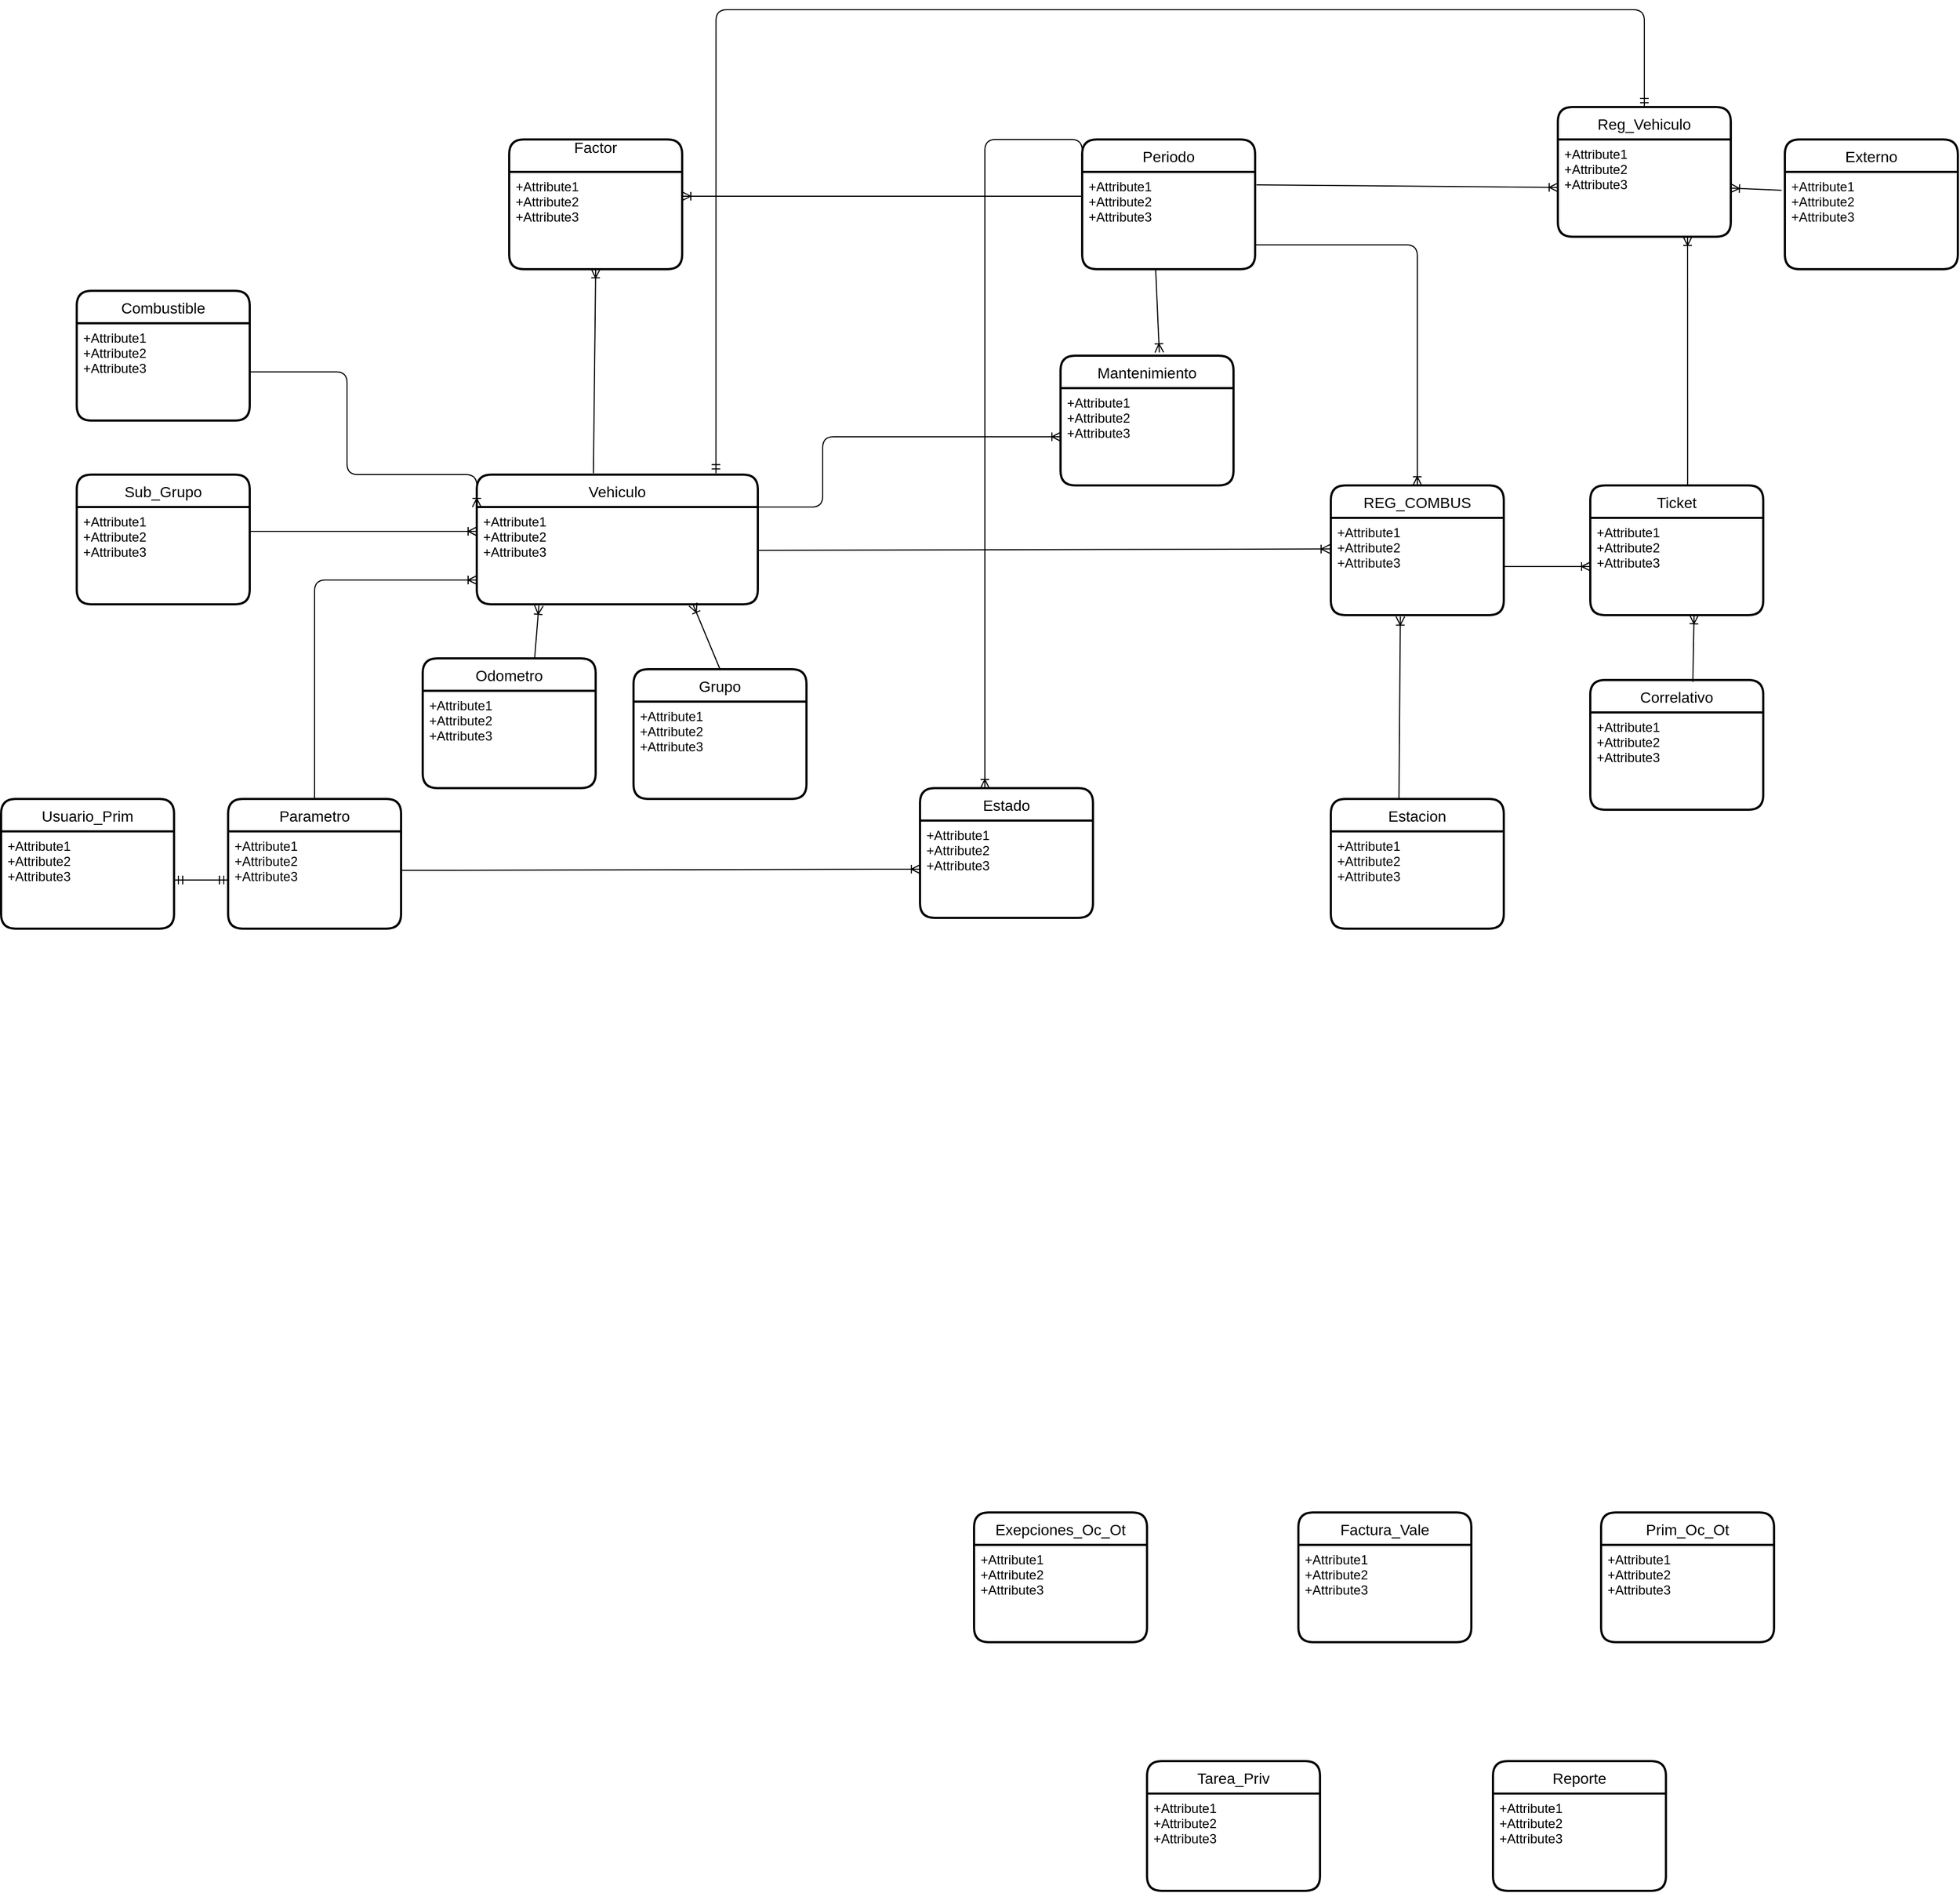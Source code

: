 <mxfile version="14.2.7" type="github">
  <diagram id="R2lEEEUBdFMjLlhIrx00" name="Page-1">
    <mxGraphModel dx="2512" dy="801" grid="1" gridSize="10" guides="1" tooltips="1" connect="1" arrows="1" fold="1" page="1" pageScale="1" pageWidth="850" pageHeight="1100" math="0" shadow="0" extFonts="Permanent Marker^https://fonts.googleapis.com/css?family=Permanent+Marker">
      <root>
        <mxCell id="0" />
        <mxCell id="1" parent="0" />
        <mxCell id="AUY6neWYd6_EHcUav7Q5-1" value="Vehiculo" style="swimlane;childLayout=stackLayout;horizontal=1;startSize=30;horizontalStack=0;rounded=1;fontSize=14;fontStyle=0;strokeWidth=2;resizeParent=0;resizeLast=1;shadow=0;dashed=0;align=center;" parent="1" vertex="1">
          <mxGeometry x="-320" y="610" width="260" height="120" as="geometry" />
        </mxCell>
        <mxCell id="AUY6neWYd6_EHcUav7Q5-2" value="+Attribute1&#xa;+Attribute2&#xa;+Attribute3" style="align=left;strokeColor=none;fillColor=none;spacingLeft=4;fontSize=12;verticalAlign=top;resizable=0;rotatable=0;part=1;" parent="AUY6neWYd6_EHcUav7Q5-1" vertex="1">
          <mxGeometry y="30" width="260" height="90" as="geometry" />
        </mxCell>
        <mxCell id="AUY6neWYd6_EHcUav7Q5-3" value="" style="fontSize=12;html=1;endArrow=ERoneToMany;entryX=0.5;entryY=1;entryDx=0;entryDy=0;exitX=0.415;exitY=-0.011;exitDx=0;exitDy=0;exitPerimeter=0;" parent="1" source="AUY6neWYd6_EHcUav7Q5-1" target="AUY6neWYd6_EHcUav7Q5-5" edge="1">
          <mxGeometry width="100" height="100" relative="1" as="geometry">
            <mxPoint x="-250" y="600" as="sourcePoint" />
            <mxPoint x="-160" y="350" as="targetPoint" />
          </mxGeometry>
        </mxCell>
        <mxCell id="AUY6neWYd6_EHcUav7Q5-4" value="Factor&#xa;" style="swimlane;childLayout=stackLayout;horizontal=1;startSize=30;horizontalStack=0;rounded=1;fontSize=14;fontStyle=0;strokeWidth=2;resizeParent=0;resizeLast=1;shadow=0;dashed=0;align=center;" parent="1" vertex="1">
          <mxGeometry x="-290" y="300" width="160" height="120" as="geometry" />
        </mxCell>
        <mxCell id="AUY6neWYd6_EHcUav7Q5-5" value="+Attribute1&#xa;+Attribute2&#xa;+Attribute3" style="align=left;strokeColor=none;fillColor=none;spacingLeft=4;fontSize=12;verticalAlign=top;resizable=0;rotatable=0;part=1;" parent="AUY6neWYd6_EHcUav7Q5-4" vertex="1">
          <mxGeometry y="30" width="160" height="90" as="geometry" />
        </mxCell>
        <mxCell id="AUY6neWYd6_EHcUav7Q5-6" value="Combustible" style="swimlane;childLayout=stackLayout;horizontal=1;startSize=30;horizontalStack=0;rounded=1;fontSize=14;fontStyle=0;strokeWidth=2;resizeParent=0;resizeLast=1;shadow=0;dashed=0;align=center;" parent="1" vertex="1">
          <mxGeometry x="-690" y="440" width="160" height="120" as="geometry" />
        </mxCell>
        <mxCell id="AUY6neWYd6_EHcUav7Q5-7" value="+Attribute1&#xa;+Attribute2&#xa;+Attribute3" style="align=left;strokeColor=none;fillColor=none;spacingLeft=4;fontSize=12;verticalAlign=top;resizable=0;rotatable=0;part=1;" parent="AUY6neWYd6_EHcUav7Q5-6" vertex="1">
          <mxGeometry y="30" width="160" height="90" as="geometry" />
        </mxCell>
        <mxCell id="AUY6neWYd6_EHcUav7Q5-12" value="Parametro" style="swimlane;childLayout=stackLayout;horizontal=1;startSize=30;horizontalStack=0;rounded=1;fontSize=14;fontStyle=0;strokeWidth=2;resizeParent=0;resizeLast=1;shadow=0;dashed=0;align=center;" parent="1" vertex="1">
          <mxGeometry x="-550" y="910" width="160" height="120" as="geometry" />
        </mxCell>
        <mxCell id="AUY6neWYd6_EHcUav7Q5-13" value="+Attribute1&#xa;+Attribute2&#xa;+Attribute3" style="align=left;strokeColor=none;fillColor=none;spacingLeft=4;fontSize=12;verticalAlign=top;resizable=0;rotatable=0;part=1;" parent="AUY6neWYd6_EHcUav7Q5-12" vertex="1">
          <mxGeometry y="30" width="160" height="90" as="geometry" />
        </mxCell>
        <mxCell id="AUY6neWYd6_EHcUav7Q5-15" value="Odometro" style="swimlane;childLayout=stackLayout;horizontal=1;startSize=30;horizontalStack=0;rounded=1;fontSize=14;fontStyle=0;strokeWidth=2;resizeParent=0;resizeLast=1;shadow=0;dashed=0;align=center;" parent="1" vertex="1">
          <mxGeometry x="-370" y="780" width="160" height="120" as="geometry" />
        </mxCell>
        <mxCell id="AUY6neWYd6_EHcUav7Q5-16" value="+Attribute1&#xa;+Attribute2&#xa;+Attribute3" style="align=left;strokeColor=none;fillColor=none;spacingLeft=4;fontSize=12;verticalAlign=top;resizable=0;rotatable=0;part=1;" parent="AUY6neWYd6_EHcUav7Q5-15" vertex="1">
          <mxGeometry y="30" width="160" height="90" as="geometry" />
        </mxCell>
        <mxCell id="AUY6neWYd6_EHcUav7Q5-18" value="Grupo" style="swimlane;childLayout=stackLayout;horizontal=1;startSize=30;horizontalStack=0;rounded=1;fontSize=14;fontStyle=0;strokeWidth=2;resizeParent=0;resizeLast=1;shadow=0;dashed=0;align=center;" parent="1" vertex="1">
          <mxGeometry x="-175" y="790" width="160" height="120" as="geometry" />
        </mxCell>
        <mxCell id="AUY6neWYd6_EHcUav7Q5-19" value="+Attribute1&#xa;+Attribute2&#xa;+Attribute3" style="align=left;strokeColor=none;fillColor=none;spacingLeft=4;fontSize=12;verticalAlign=top;resizable=0;rotatable=0;part=1;" parent="AUY6neWYd6_EHcUav7Q5-18" vertex="1">
          <mxGeometry y="30" width="160" height="90" as="geometry" />
        </mxCell>
        <mxCell id="AUY6neWYd6_EHcUav7Q5-20" value="" style="fontSize=12;html=1;endArrow=ERoneToMany;exitX=0.5;exitY=0;exitDx=0;exitDy=0;" parent="1" source="AUY6neWYd6_EHcUav7Q5-18" edge="1">
          <mxGeometry width="100" height="100" relative="1" as="geometry">
            <mxPoint x="-95" y="720" as="sourcePoint" />
            <mxPoint x="-120" y="730" as="targetPoint" />
          </mxGeometry>
        </mxCell>
        <mxCell id="AUY6neWYd6_EHcUav7Q5-24" value="" style="edgeStyle=orthogonalEdgeStyle;fontSize=12;html=1;endArrow=ERoneToMany;exitX=1;exitY=0.25;exitDx=0;exitDy=0;entryX=0;entryY=0.5;entryDx=0;entryDy=0;" parent="1" source="AUY6neWYd6_EHcUav7Q5-1" target="AUY6neWYd6_EHcUav7Q5-28" edge="1">
          <mxGeometry width="100" height="100" relative="1" as="geometry">
            <mxPoint x="10" y="630" as="sourcePoint" />
            <mxPoint x="166.96" y="526" as="targetPoint" />
            <Array as="points">
              <mxPoint y="640" />
              <mxPoint y="575" />
            </Array>
          </mxGeometry>
        </mxCell>
        <mxCell id="AUY6neWYd6_EHcUav7Q5-27" value="Mantenimiento" style="swimlane;childLayout=stackLayout;horizontal=1;startSize=30;horizontalStack=0;rounded=1;fontSize=14;fontStyle=0;strokeWidth=2;resizeParent=0;resizeLast=1;shadow=0;dashed=0;align=center;" parent="1" vertex="1">
          <mxGeometry x="220" y="500" width="160" height="120" as="geometry" />
        </mxCell>
        <mxCell id="AUY6neWYd6_EHcUav7Q5-28" value="+Attribute1&#xa;+Attribute2&#xa;+Attribute3" style="align=left;strokeColor=none;fillColor=none;spacingLeft=4;fontSize=12;verticalAlign=top;resizable=0;rotatable=0;part=1;" parent="AUY6neWYd6_EHcUav7Q5-27" vertex="1">
          <mxGeometry y="30" width="160" height="90" as="geometry" />
        </mxCell>
        <mxCell id="AUY6neWYd6_EHcUav7Q5-29" value="Periodo" style="swimlane;childLayout=stackLayout;horizontal=1;startSize=30;horizontalStack=0;rounded=1;fontSize=14;fontStyle=0;strokeWidth=2;resizeParent=0;resizeLast=1;shadow=0;dashed=0;align=center;" parent="1" vertex="1">
          <mxGeometry x="240" y="300" width="160" height="120" as="geometry" />
        </mxCell>
        <mxCell id="AUY6neWYd6_EHcUav7Q5-30" value="+Attribute1&#xa;+Attribute2&#xa;+Attribute3" style="align=left;strokeColor=none;fillColor=none;spacingLeft=4;fontSize=12;verticalAlign=top;resizable=0;rotatable=0;part=1;" parent="AUY6neWYd6_EHcUav7Q5-29" vertex="1">
          <mxGeometry y="30" width="160" height="90" as="geometry" />
        </mxCell>
        <mxCell id="AUY6neWYd6_EHcUav7Q5-31" value="" style="fontSize=12;html=1;endArrow=ERoneToMany;entryX=1;entryY=0.25;entryDx=0;entryDy=0;exitX=0;exitY=0.25;exitDx=0;exitDy=0;" parent="1" source="AUY6neWYd6_EHcUav7Q5-30" target="AUY6neWYd6_EHcUav7Q5-5" edge="1">
          <mxGeometry width="100" height="100" relative="1" as="geometry">
            <mxPoint x="190" y="323" as="sourcePoint" />
            <mxPoint x="-130" y="260" as="targetPoint" />
          </mxGeometry>
        </mxCell>
        <mxCell id="AUY6neWYd6_EHcUav7Q5-33" value="" style="fontSize=12;html=1;endArrow=ERoneToMany;entryX=0.571;entryY=-0.025;entryDx=0;entryDy=0;entryPerimeter=0;exitX=0.425;exitY=1.004;exitDx=0;exitDy=0;exitPerimeter=0;" parent="1" source="AUY6neWYd6_EHcUav7Q5-30" target="AUY6neWYd6_EHcUav7Q5-27" edge="1">
          <mxGeometry width="100" height="100" relative="1" as="geometry">
            <mxPoint x="301" y="420" as="sourcePoint" />
            <mxPoint x="490" y="270" as="targetPoint" />
          </mxGeometry>
        </mxCell>
        <mxCell id="AUY6neWYd6_EHcUav7Q5-34" value="REG_COMBUS" style="swimlane;childLayout=stackLayout;horizontal=1;startSize=30;horizontalStack=0;rounded=1;fontSize=14;fontStyle=0;strokeWidth=2;resizeParent=0;resizeLast=1;shadow=0;dashed=0;align=center;" parent="1" vertex="1">
          <mxGeometry x="470" y="620" width="160" height="120" as="geometry" />
        </mxCell>
        <mxCell id="AUY6neWYd6_EHcUav7Q5-35" value="+Attribute1&#xa;+Attribute2&#xa;+Attribute3" style="align=left;strokeColor=none;fillColor=none;spacingLeft=4;fontSize=12;verticalAlign=top;resizable=0;rotatable=0;part=1;" parent="AUY6neWYd6_EHcUav7Q5-34" vertex="1">
          <mxGeometry y="30" width="160" height="90" as="geometry" />
        </mxCell>
        <mxCell id="AUY6neWYd6_EHcUav7Q5-36" value="" style="fontSize=12;html=1;endArrow=ERoneToMany;entryX=-0.006;entryY=0.32;entryDx=0;entryDy=0;entryPerimeter=0;" parent="1" target="AUY6neWYd6_EHcUav7Q5-35" edge="1">
          <mxGeometry width="100" height="100" relative="1" as="geometry">
            <mxPoint x="-60" y="680" as="sourcePoint" />
            <mxPoint x="460" y="670" as="targetPoint" />
          </mxGeometry>
        </mxCell>
        <mxCell id="AUY6neWYd6_EHcUav7Q5-37" value="" style="fontSize=12;html=1;endArrow=ERoneToMany;edgeStyle=orthogonalEdgeStyle;entryX=0.5;entryY=0;entryDx=0;entryDy=0;exitX=1;exitY=0.75;exitDx=0;exitDy=0;" parent="1" source="AUY6neWYd6_EHcUav7Q5-30" target="AUY6neWYd6_EHcUav7Q5-34" edge="1">
          <mxGeometry width="100" height="100" relative="1" as="geometry">
            <mxPoint x="330" y="270" as="sourcePoint" />
            <mxPoint x="140" y="410" as="targetPoint" />
          </mxGeometry>
        </mxCell>
        <mxCell id="AUY6neWYd6_EHcUav7Q5-38" value="Estacion" style="swimlane;childLayout=stackLayout;horizontal=1;startSize=30;horizontalStack=0;rounded=1;fontSize=14;fontStyle=0;strokeWidth=2;resizeParent=0;resizeLast=1;shadow=0;dashed=0;align=center;" parent="1" vertex="1">
          <mxGeometry x="470" y="910" width="160" height="120" as="geometry" />
        </mxCell>
        <mxCell id="AUY6neWYd6_EHcUav7Q5-39" value="+Attribute1&#xa;+Attribute2&#xa;+Attribute3" style="align=left;strokeColor=none;fillColor=none;spacingLeft=4;fontSize=12;verticalAlign=top;resizable=0;rotatable=0;part=1;" parent="AUY6neWYd6_EHcUav7Q5-38" vertex="1">
          <mxGeometry y="30" width="160" height="90" as="geometry" />
        </mxCell>
        <mxCell id="AUY6neWYd6_EHcUav7Q5-40" value="" style="fontSize=12;html=1;endArrow=ERoneToMany;entryX=0.402;entryY=1.014;entryDx=0;entryDy=0;entryPerimeter=0;exitX=0.394;exitY=0.005;exitDx=0;exitDy=0;exitPerimeter=0;" parent="1" source="AUY6neWYd6_EHcUav7Q5-38" target="AUY6neWYd6_EHcUav7Q5-35" edge="1">
          <mxGeometry width="100" height="100" relative="1" as="geometry">
            <mxPoint x="250" y="850" as="sourcePoint" />
            <mxPoint x="350" y="750" as="targetPoint" />
          </mxGeometry>
        </mxCell>
        <mxCell id="AUY6neWYd6_EHcUav7Q5-41" value="" style="fontSize=12;html=1;endArrow=ERoneToMany;entryX=0;entryY=0.75;entryDx=0;entryDy=0;edgeStyle=orthogonalEdgeStyle;exitX=0.5;exitY=0;exitDx=0;exitDy=0;" parent="1" source="AUY6neWYd6_EHcUav7Q5-12" target="AUY6neWYd6_EHcUav7Q5-2" edge="1">
          <mxGeometry width="100" height="100" relative="1" as="geometry">
            <mxPoint x="-420" y="950" as="sourcePoint" />
            <mxPoint x="-80" y="880" as="targetPoint" />
          </mxGeometry>
        </mxCell>
        <mxCell id="AUY6neWYd6_EHcUav7Q5-42" value="Usuario_Prim" style="swimlane;childLayout=stackLayout;horizontal=1;startSize=30;horizontalStack=0;rounded=1;fontSize=14;fontStyle=0;strokeWidth=2;resizeParent=0;resizeLast=1;shadow=0;dashed=0;align=center;" parent="1" vertex="1">
          <mxGeometry x="-760" y="910" width="160" height="120" as="geometry" />
        </mxCell>
        <mxCell id="AUY6neWYd6_EHcUav7Q5-43" value="+Attribute1&#xa;+Attribute2&#xa;+Attribute3" style="align=left;strokeColor=none;fillColor=none;spacingLeft=4;fontSize=12;verticalAlign=top;resizable=0;rotatable=0;part=1;" parent="AUY6neWYd6_EHcUav7Q5-42" vertex="1">
          <mxGeometry y="30" width="160" height="90" as="geometry" />
        </mxCell>
        <mxCell id="AUY6neWYd6_EHcUav7Q5-46" value="" style="fontSize=12;html=1;endArrow=ERmandOne;startArrow=ERmandOne;entryX=0;entryY=0.5;entryDx=0;entryDy=0;exitX=1;exitY=0.5;exitDx=0;exitDy=0;" parent="1" target="AUY6neWYd6_EHcUav7Q5-13" edge="1" source="AUY6neWYd6_EHcUav7Q5-43">
          <mxGeometry width="100" height="100" relative="1" as="geometry">
            <mxPoint x="-580" y="1540" as="sourcePoint" />
            <mxPoint x="-60" y="1370" as="targetPoint" />
          </mxGeometry>
        </mxCell>
        <mxCell id="AUY6neWYd6_EHcUav7Q5-47" value="Estado" style="swimlane;childLayout=stackLayout;horizontal=1;startSize=30;horizontalStack=0;rounded=1;fontSize=14;fontStyle=0;strokeWidth=2;resizeParent=0;resizeLast=1;shadow=0;dashed=0;align=center;" parent="1" vertex="1">
          <mxGeometry x="90" y="900" width="160" height="120" as="geometry" />
        </mxCell>
        <mxCell id="AUY6neWYd6_EHcUav7Q5-48" value="+Attribute1&#xa;+Attribute2&#xa;+Attribute3" style="align=left;strokeColor=none;fillColor=none;spacingLeft=4;fontSize=12;verticalAlign=top;resizable=0;rotatable=0;part=1;" parent="AUY6neWYd6_EHcUav7Q5-47" vertex="1">
          <mxGeometry y="30" width="160" height="90" as="geometry" />
        </mxCell>
        <mxCell id="AUY6neWYd6_EHcUav7Q5-51" value="" style="edgeStyle=entityRelationEdgeStyle;fontSize=12;html=1;endArrow=ERoneToMany;exitX=1.006;exitY=0.4;exitDx=0;exitDy=0;exitPerimeter=0;" parent="1" source="AUY6neWYd6_EHcUav7Q5-13" target="AUY6neWYd6_EHcUav7Q5-48" edge="1">
          <mxGeometry width="100" height="100" relative="1" as="geometry">
            <mxPoint x="-320" y="1420" as="sourcePoint" />
            <mxPoint x="-220" y="1320" as="targetPoint" />
          </mxGeometry>
        </mxCell>
        <mxCell id="AUY6neWYd6_EHcUav7Q5-53" value="Sub_Grupo" style="swimlane;childLayout=stackLayout;horizontal=1;startSize=30;horizontalStack=0;rounded=1;fontSize=14;fontStyle=0;strokeWidth=2;resizeParent=0;resizeLast=1;shadow=0;dashed=0;align=center;" parent="1" vertex="1">
          <mxGeometry x="-690" y="610" width="160" height="120" as="geometry" />
        </mxCell>
        <mxCell id="AUY6neWYd6_EHcUav7Q5-54" value="+Attribute1&#xa;+Attribute2&#xa;+Attribute3" style="align=left;strokeColor=none;fillColor=none;spacingLeft=4;fontSize=12;verticalAlign=top;resizable=0;rotatable=0;part=1;" parent="AUY6neWYd6_EHcUav7Q5-53" vertex="1">
          <mxGeometry y="30" width="160" height="90" as="geometry" />
        </mxCell>
        <mxCell id="AUY6neWYd6_EHcUav7Q5-55" value="" style="fontSize=12;html=1;endArrow=ERoneToMany;entryX=0;entryY=0.25;entryDx=0;entryDy=0;exitX=1;exitY=0.25;exitDx=0;exitDy=0;" parent="1" target="AUY6neWYd6_EHcUav7Q5-2" edge="1" source="AUY6neWYd6_EHcUav7Q5-54">
          <mxGeometry width="100" height="100" relative="1" as="geometry">
            <mxPoint x="-740" y="663" as="sourcePoint" />
            <mxPoint x="-460" y="530" as="targetPoint" />
          </mxGeometry>
        </mxCell>
        <mxCell id="AUY6neWYd6_EHcUav7Q5-56" value="" style="edgeStyle=orthogonalEdgeStyle;fontSize=12;html=1;endArrow=ERoneToMany;entryX=0;entryY=0;entryDx=0;entryDy=0;exitX=1;exitY=0.5;exitDx=0;exitDy=0;" parent="1" target="AUY6neWYd6_EHcUav7Q5-2" edge="1" source="AUY6neWYd6_EHcUav7Q5-7">
          <mxGeometry width="100" height="100" relative="1" as="geometry">
            <mxPoint x="-560" y="395" as="sourcePoint" />
            <mxPoint x="-430" y="520" as="targetPoint" />
            <Array as="points">
              <mxPoint x="-440" y="515" />
              <mxPoint x="-440" y="610" />
              <mxPoint x="-320" y="610" />
            </Array>
          </mxGeometry>
        </mxCell>
        <mxCell id="AUY6neWYd6_EHcUav7Q5-57" value="Ticket" style="swimlane;childLayout=stackLayout;horizontal=1;startSize=30;horizontalStack=0;rounded=1;fontSize=14;fontStyle=0;strokeWidth=2;resizeParent=0;resizeLast=1;shadow=0;dashed=0;align=center;" parent="1" vertex="1">
          <mxGeometry x="710" y="620" width="160" height="120" as="geometry" />
        </mxCell>
        <mxCell id="AUY6neWYd6_EHcUav7Q5-58" value="+Attribute1&#xa;+Attribute2&#xa;+Attribute3" style="align=left;strokeColor=none;fillColor=none;spacingLeft=4;fontSize=12;verticalAlign=top;resizable=0;rotatable=0;part=1;" parent="AUY6neWYd6_EHcUav7Q5-57" vertex="1">
          <mxGeometry y="30" width="160" height="90" as="geometry" />
        </mxCell>
        <mxCell id="AUY6neWYd6_EHcUav7Q5-61" value="" style="fontSize=12;html=1;endArrow=ERoneToMany;entryX=0;entryY=0.5;entryDx=0;entryDy=0;exitX=1;exitY=0.5;exitDx=0;exitDy=0;" parent="1" source="AUY6neWYd6_EHcUav7Q5-35" target="AUY6neWYd6_EHcUav7Q5-58" edge="1">
          <mxGeometry width="100" height="100" relative="1" as="geometry">
            <mxPoint x="655" y="790" as="sourcePoint" />
            <mxPoint x="755" y="690" as="targetPoint" />
          </mxGeometry>
        </mxCell>
        <mxCell id="AUY6neWYd6_EHcUav7Q5-62" value="Reg_Vehiculo" style="swimlane;childLayout=stackLayout;horizontal=1;startSize=30;horizontalStack=0;rounded=1;fontSize=14;fontStyle=0;strokeWidth=2;resizeParent=0;resizeLast=1;shadow=0;dashed=0;align=center;" parent="1" vertex="1">
          <mxGeometry x="680" y="270" width="160" height="120" as="geometry" />
        </mxCell>
        <mxCell id="AUY6neWYd6_EHcUav7Q5-63" value="+Attribute1&#xa;+Attribute2&#xa;+Attribute3" style="align=left;strokeColor=none;fillColor=none;spacingLeft=4;fontSize=12;verticalAlign=top;resizable=0;rotatable=0;part=1;" parent="AUY6neWYd6_EHcUav7Q5-62" vertex="1">
          <mxGeometry y="30" width="160" height="90" as="geometry" />
        </mxCell>
        <mxCell id="AUY6neWYd6_EHcUav7Q5-64" value="" style="fontSize=12;html=1;endArrow=ERoneToMany;exitX=1.008;exitY=0.133;exitDx=0;exitDy=0;exitPerimeter=0;" parent="1" source="AUY6neWYd6_EHcUav7Q5-30" target="AUY6neWYd6_EHcUav7Q5-63" edge="1">
          <mxGeometry width="100" height="100" relative="1" as="geometry">
            <mxPoint x="560" y="340" as="sourcePoint" />
            <mxPoint x="790" y="274" as="targetPoint" />
          </mxGeometry>
        </mxCell>
        <mxCell id="AUY6neWYd6_EHcUav7Q5-65" value="" style="fontSize=12;html=1;endArrow=ERoneToMany;entryX=0.75;entryY=1;entryDx=0;entryDy=0;exitX=0.563;exitY=-0.008;exitDx=0;exitDy=0;exitPerimeter=0;" parent="1" source="AUY6neWYd6_EHcUav7Q5-57" target="AUY6neWYd6_EHcUav7Q5-63" edge="1">
          <mxGeometry width="100" height="100" relative="1" as="geometry">
            <mxPoint x="910" y="590" as="sourcePoint" />
            <mxPoint x="1020" y="330" as="targetPoint" />
          </mxGeometry>
        </mxCell>
        <mxCell id="AUY6neWYd6_EHcUav7Q5-66" value="Correlativo" style="swimlane;childLayout=stackLayout;horizontal=1;startSize=30;horizontalStack=0;rounded=1;fontSize=14;fontStyle=0;strokeWidth=2;resizeParent=0;resizeLast=1;shadow=0;dashed=0;align=center;" parent="1" vertex="1">
          <mxGeometry x="710" y="800" width="160" height="120" as="geometry" />
        </mxCell>
        <mxCell id="AUY6neWYd6_EHcUav7Q5-67" value="+Attribute1&#xa;+Attribute2&#xa;+Attribute3" style="align=left;strokeColor=none;fillColor=none;spacingLeft=4;fontSize=12;verticalAlign=top;resizable=0;rotatable=0;part=1;" parent="AUY6neWYd6_EHcUav7Q5-66" vertex="1">
          <mxGeometry y="30" width="160" height="90" as="geometry" />
        </mxCell>
        <mxCell id="AUY6neWYd6_EHcUav7Q5-69" value="" style="fontSize=12;html=1;endArrow=ERoneToMany;entryX=0.6;entryY=1;entryDx=0;entryDy=0;entryPerimeter=0;exitX=0.593;exitY=0.015;exitDx=0;exitDy=0;exitPerimeter=0;" parent="1" source="AUY6neWYd6_EHcUav7Q5-66" target="AUY6neWYd6_EHcUav7Q5-58" edge="1">
          <mxGeometry width="100" height="100" relative="1" as="geometry">
            <mxPoint x="916" y="910" as="sourcePoint" />
            <mxPoint x="1020" y="830" as="targetPoint" />
          </mxGeometry>
        </mxCell>
        <mxCell id="AUY6neWYd6_EHcUav7Q5-70" value="Externo" style="swimlane;childLayout=stackLayout;horizontal=1;startSize=30;horizontalStack=0;rounded=1;fontSize=14;fontStyle=0;strokeWidth=2;resizeParent=0;resizeLast=1;shadow=0;dashed=0;align=center;" parent="1" vertex="1">
          <mxGeometry x="890" y="300" width="160" height="120" as="geometry" />
        </mxCell>
        <mxCell id="AUY6neWYd6_EHcUav7Q5-71" value="+Attribute1&#xa;+Attribute2&#xa;+Attribute3" style="align=left;strokeColor=none;fillColor=none;spacingLeft=4;fontSize=12;verticalAlign=top;resizable=0;rotatable=0;part=1;" parent="AUY6neWYd6_EHcUav7Q5-70" vertex="1">
          <mxGeometry y="30" width="160" height="90" as="geometry" />
        </mxCell>
        <mxCell id="AUY6neWYd6_EHcUav7Q5-72" value="" style="fontSize=12;html=1;endArrow=ERoneToMany;exitX=-0.019;exitY=0.189;exitDx=0;exitDy=0;exitPerimeter=0;entryX=1;entryY=0.5;entryDx=0;entryDy=0;" parent="1" source="AUY6neWYd6_EHcUav7Q5-71" edge="1" target="AUY6neWYd6_EHcUav7Q5-63">
          <mxGeometry width="100" height="100" relative="1" as="geometry">
            <mxPoint x="1040" y="190" as="sourcePoint" />
            <mxPoint x="990" y="217" as="targetPoint" />
          </mxGeometry>
        </mxCell>
        <mxCell id="AUY6neWYd6_EHcUav7Q5-74" value="" style="fontSize=12;html=1;endArrow=ERoneToMany;edgeStyle=orthogonalEdgeStyle;exitX=0;exitY=0.778;exitDx=0;exitDy=0;exitPerimeter=0;" parent="1" source="AUY6neWYd6_EHcUav7Q5-30" target="AUY6neWYd6_EHcUav7Q5-47" edge="1">
          <mxGeometry width="100" height="100" relative="1" as="geometry">
            <mxPoint x="220" y="300" as="sourcePoint" />
            <mxPoint x="310" y="970" as="targetPoint" />
            <Array as="points">
              <mxPoint x="150" y="300" />
            </Array>
          </mxGeometry>
        </mxCell>
        <mxCell id="AUY6neWYd6_EHcUav7Q5-76" value="" style="edgeStyle=orthogonalEdgeStyle;fontSize=12;html=1;endArrow=ERmandOne;startArrow=ERmandOne;exitX=0.851;exitY=-0.01;exitDx=0;exitDy=0;exitPerimeter=0;entryX=0.5;entryY=0;entryDx=0;entryDy=0;" parent="1" source="AUY6neWYd6_EHcUav7Q5-1" target="AUY6neWYd6_EHcUav7Q5-62" edge="1">
          <mxGeometry width="100" height="100" relative="1" as="geometry">
            <mxPoint x="480" y="40" as="sourcePoint" />
            <mxPoint x="830" y="120" as="targetPoint" />
            <Array as="points">
              <mxPoint x="-99" y="180" />
              <mxPoint x="760" y="180" />
            </Array>
          </mxGeometry>
        </mxCell>
        <mxCell id="AUY6neWYd6_EHcUav7Q5-77" value="Exepciones_Oc_Ot" style="swimlane;childLayout=stackLayout;horizontal=1;startSize=30;horizontalStack=0;rounded=1;fontSize=14;fontStyle=0;strokeWidth=2;resizeParent=0;resizeLast=1;shadow=0;dashed=0;align=center;" parent="1" vertex="1">
          <mxGeometry x="140" y="1570" width="160" height="120" as="geometry" />
        </mxCell>
        <mxCell id="AUY6neWYd6_EHcUav7Q5-78" value="+Attribute1&#xa;+Attribute2&#xa;+Attribute3" style="align=left;strokeColor=none;fillColor=none;spacingLeft=4;fontSize=12;verticalAlign=top;resizable=0;rotatable=0;part=1;" parent="AUY6neWYd6_EHcUav7Q5-77" vertex="1">
          <mxGeometry y="30" width="160" height="90" as="geometry" />
        </mxCell>
        <mxCell id="AUY6neWYd6_EHcUav7Q5-79" value="Factura_Vale" style="swimlane;childLayout=stackLayout;horizontal=1;startSize=30;horizontalStack=0;rounded=1;fontSize=14;fontStyle=0;strokeWidth=2;resizeParent=0;resizeLast=1;shadow=0;dashed=0;align=center;" parent="1" vertex="1">
          <mxGeometry x="440" y="1570" width="160" height="120" as="geometry" />
        </mxCell>
        <mxCell id="AUY6neWYd6_EHcUav7Q5-80" value="+Attribute1&#xa;+Attribute2&#xa;+Attribute3" style="align=left;strokeColor=none;fillColor=none;spacingLeft=4;fontSize=12;verticalAlign=top;resizable=0;rotatable=0;part=1;" parent="AUY6neWYd6_EHcUav7Q5-79" vertex="1">
          <mxGeometry y="30" width="160" height="90" as="geometry" />
        </mxCell>
        <mxCell id="AUY6neWYd6_EHcUav7Q5-81" value="Prim_Oc_Ot" style="swimlane;childLayout=stackLayout;horizontal=1;startSize=30;horizontalStack=0;rounded=1;fontSize=14;fontStyle=0;strokeWidth=2;resizeParent=0;resizeLast=1;shadow=0;dashed=0;align=center;" parent="1" vertex="1">
          <mxGeometry x="720" y="1570" width="160" height="120" as="geometry" />
        </mxCell>
        <mxCell id="AUY6neWYd6_EHcUav7Q5-82" value="+Attribute1&#xa;+Attribute2&#xa;+Attribute3" style="align=left;strokeColor=none;fillColor=none;spacingLeft=4;fontSize=12;verticalAlign=top;resizable=0;rotatable=0;part=1;" parent="AUY6neWYd6_EHcUav7Q5-81" vertex="1">
          <mxGeometry y="30" width="160" height="90" as="geometry" />
        </mxCell>
        <mxCell id="AUY6neWYd6_EHcUav7Q5-83" value="Reporte" style="swimlane;childLayout=stackLayout;horizontal=1;startSize=30;horizontalStack=0;rounded=1;fontSize=14;fontStyle=0;strokeWidth=2;resizeParent=0;resizeLast=1;shadow=0;dashed=0;align=center;" parent="1" vertex="1">
          <mxGeometry x="620" y="1800" width="160" height="120" as="geometry" />
        </mxCell>
        <mxCell id="AUY6neWYd6_EHcUav7Q5-84" value="+Attribute1&#xa;+Attribute2&#xa;+Attribute3" style="align=left;strokeColor=none;fillColor=none;spacingLeft=4;fontSize=12;verticalAlign=top;resizable=0;rotatable=0;part=1;" parent="AUY6neWYd6_EHcUav7Q5-83" vertex="1">
          <mxGeometry y="30" width="160" height="90" as="geometry" />
        </mxCell>
        <mxCell id="AUY6neWYd6_EHcUav7Q5-85" value="Tarea_Priv" style="swimlane;childLayout=stackLayout;horizontal=1;startSize=30;horizontalStack=0;rounded=1;fontSize=14;fontStyle=0;strokeWidth=2;resizeParent=0;resizeLast=1;shadow=0;dashed=0;align=center;" parent="1" vertex="1">
          <mxGeometry x="300" y="1800" width="160" height="120" as="geometry" />
        </mxCell>
        <mxCell id="AUY6neWYd6_EHcUav7Q5-86" value="+Attribute1&#xa;+Attribute2&#xa;+Attribute3" style="align=left;strokeColor=none;fillColor=none;spacingLeft=4;fontSize=12;verticalAlign=top;resizable=0;rotatable=0;part=1;" parent="AUY6neWYd6_EHcUav7Q5-85" vertex="1">
          <mxGeometry y="30" width="160" height="90" as="geometry" />
        </mxCell>
        <mxCell id="AUY6neWYd6_EHcUav7Q5-87" value="" style="fontSize=12;html=1;endArrow=ERoneToMany;entryX=0.221;entryY=1.013;entryDx=0;entryDy=0;entryPerimeter=0;exitX=0.647;exitY=0.001;exitDx=0;exitDy=0;exitPerimeter=0;" parent="1" source="AUY6neWYd6_EHcUav7Q5-15" target="AUY6neWYd6_EHcUav7Q5-2" edge="1">
          <mxGeometry width="100" height="100" relative="1" as="geometry">
            <mxPoint x="60" y="1020" as="sourcePoint" />
            <mxPoint x="160" y="920" as="targetPoint" />
          </mxGeometry>
        </mxCell>
      </root>
    </mxGraphModel>
  </diagram>
</mxfile>
